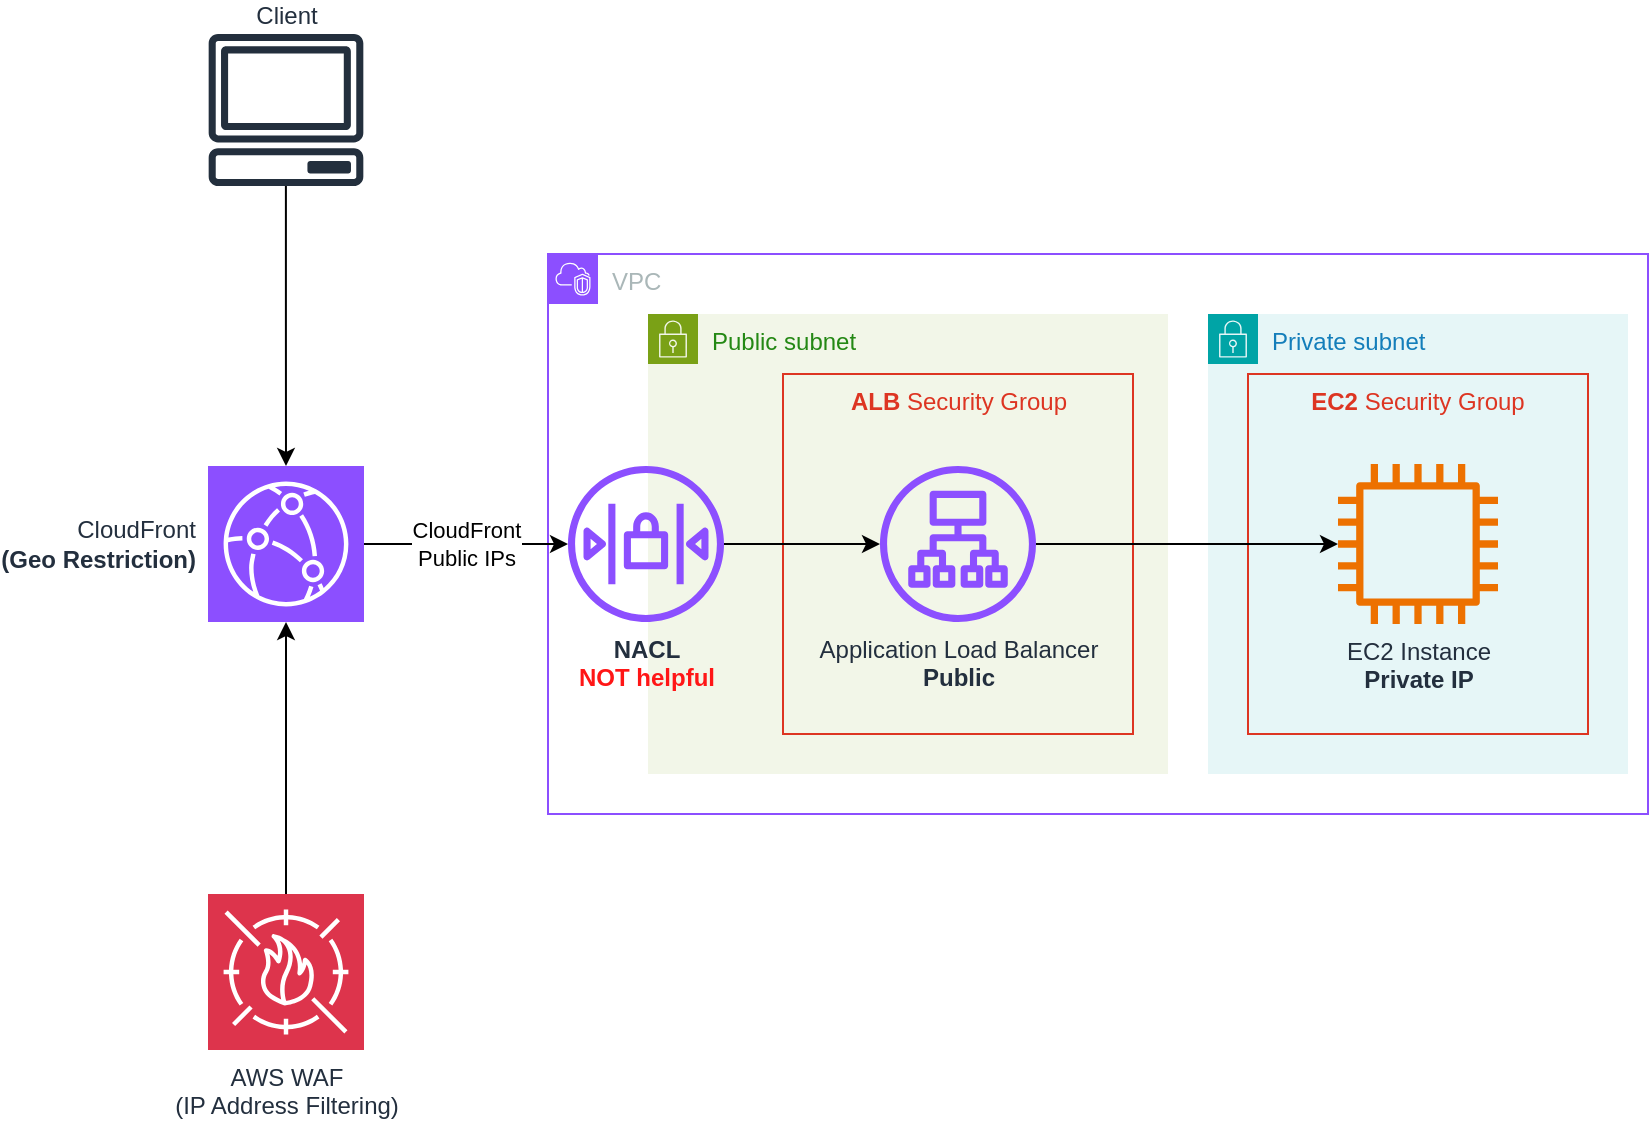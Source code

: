 <mxfile version="26.0.4">
  <diagram name="Page-1" id="trLHiYkPKxIzb2HBjUCv">
    <mxGraphModel dx="1114" dy="1198" grid="1" gridSize="10" guides="1" tooltips="1" connect="1" arrows="1" fold="1" page="1" pageScale="1" pageWidth="850" pageHeight="1100" math="0" shadow="0">
      <root>
        <mxCell id="0" />
        <mxCell id="1" parent="0" />
        <mxCell id="i9ipL9b6k7-XoBzAM1ZY-2" value="VPC" style="points=[[0,0],[0.25,0],[0.5,0],[0.75,0],[1,0],[1,0.25],[1,0.5],[1,0.75],[1,1],[0.75,1],[0.5,1],[0.25,1],[0,1],[0,0.75],[0,0.5],[0,0.25]];outlineConnect=0;gradientColor=none;html=1;whiteSpace=wrap;fontSize=12;fontStyle=0;container=1;pointerEvents=0;collapsible=0;recursiveResize=0;shape=mxgraph.aws4.group;grIcon=mxgraph.aws4.group_vpc2;strokeColor=#8C4FFF;fillColor=none;verticalAlign=top;align=left;spacingLeft=30;fontColor=#AAB7B8;dashed=0;" vertex="1" parent="1">
          <mxGeometry x="280" y="400" width="550" height="280" as="geometry" />
        </mxCell>
        <mxCell id="i9ipL9b6k7-XoBzAM1ZY-3" value="Public subnet" style="points=[[0,0],[0.25,0],[0.5,0],[0.75,0],[1,0],[1,0.25],[1,0.5],[1,0.75],[1,1],[0.75,1],[0.5,1],[0.25,1],[0,1],[0,0.75],[0,0.5],[0,0.25]];outlineConnect=0;gradientColor=none;html=1;whiteSpace=wrap;fontSize=12;fontStyle=0;container=1;pointerEvents=0;collapsible=0;recursiveResize=0;shape=mxgraph.aws4.group;grIcon=mxgraph.aws4.group_security_group;grStroke=0;strokeColor=#7AA116;fillColor=#F2F6E8;verticalAlign=top;align=left;spacingLeft=30;fontColor=#248814;dashed=0;" vertex="1" parent="i9ipL9b6k7-XoBzAM1ZY-2">
          <mxGeometry x="50" y="30" width="260" height="230" as="geometry" />
        </mxCell>
        <mxCell id="i9ipL9b6k7-XoBzAM1ZY-4" value="&lt;b&gt;ALB&lt;/b&gt; Security Group" style="fillColor=none;strokeColor=#DD3522;verticalAlign=top;fontStyle=0;fontColor=#DD3522;whiteSpace=wrap;html=1;" vertex="1" parent="i9ipL9b6k7-XoBzAM1ZY-3">
          <mxGeometry x="67.5" y="30" width="175" height="180" as="geometry" />
        </mxCell>
        <mxCell id="i9ipL9b6k7-XoBzAM1ZY-5" value="&lt;b&gt;NACL&lt;/b&gt;&lt;div&gt;&lt;b&gt;&lt;font style=&quot;color: rgb(255, 22, 22);&quot;&gt;NOT helpful&lt;/font&gt;&lt;/b&gt;&lt;/div&gt;" style="sketch=0;outlineConnect=0;fontColor=#232F3E;gradientColor=none;fillColor=#8C4FFF;strokeColor=none;dashed=0;verticalLabelPosition=bottom;verticalAlign=top;align=center;html=1;fontSize=12;fontStyle=0;aspect=fixed;pointerEvents=1;shape=mxgraph.aws4.network_access_control_list;" vertex="1" parent="i9ipL9b6k7-XoBzAM1ZY-3">
          <mxGeometry x="-40" y="76" width="78" height="78" as="geometry" />
        </mxCell>
        <mxCell id="i9ipL9b6k7-XoBzAM1ZY-6" value="Application Load Balancer&lt;div&gt;&lt;b&gt;Public&lt;/b&gt;&lt;/div&gt;" style="sketch=0;outlineConnect=0;fontColor=#232F3E;gradientColor=none;fillColor=#8C4FFF;strokeColor=none;dashed=0;verticalLabelPosition=bottom;verticalAlign=top;align=center;html=1;fontSize=12;fontStyle=0;aspect=fixed;pointerEvents=1;shape=mxgraph.aws4.application_load_balancer;labelPosition=center;" vertex="1" parent="i9ipL9b6k7-XoBzAM1ZY-3">
          <mxGeometry x="116" y="76" width="78" height="78" as="geometry" />
        </mxCell>
        <mxCell id="i9ipL9b6k7-XoBzAM1ZY-7" style="edgeStyle=orthogonalEdgeStyle;rounded=0;orthogonalLoop=1;jettySize=auto;html=1;" edge="1" parent="i9ipL9b6k7-XoBzAM1ZY-3" source="i9ipL9b6k7-XoBzAM1ZY-5" target="i9ipL9b6k7-XoBzAM1ZY-6">
          <mxGeometry relative="1" as="geometry">
            <mxPoint x="170" y="115" as="targetPoint" />
          </mxGeometry>
        </mxCell>
        <mxCell id="i9ipL9b6k7-XoBzAM1ZY-8" value="Private subnet" style="points=[[0,0],[0.25,0],[0.5,0],[0.75,0],[1,0],[1,0.25],[1,0.5],[1,0.75],[1,1],[0.75,1],[0.5,1],[0.25,1],[0,1],[0,0.75],[0,0.5],[0,0.25]];outlineConnect=0;gradientColor=none;html=1;whiteSpace=wrap;fontSize=12;fontStyle=0;container=1;pointerEvents=0;collapsible=0;recursiveResize=0;shape=mxgraph.aws4.group;grIcon=mxgraph.aws4.group_security_group;grStroke=0;strokeColor=#00A4A6;fillColor=#E6F6F7;verticalAlign=top;align=left;spacingLeft=30;fontColor=#147EBA;dashed=0;" vertex="1" parent="i9ipL9b6k7-XoBzAM1ZY-2">
          <mxGeometry x="330" y="30" width="210" height="230" as="geometry" />
        </mxCell>
        <mxCell id="i9ipL9b6k7-XoBzAM1ZY-9" value="&lt;b&gt;EC2&lt;/b&gt; Security Group" style="fillColor=none;strokeColor=#DD3522;verticalAlign=top;fontStyle=0;fontColor=#DD3522;whiteSpace=wrap;html=1;" vertex="1" parent="i9ipL9b6k7-XoBzAM1ZY-8">
          <mxGeometry x="20" y="30" width="170" height="180" as="geometry" />
        </mxCell>
        <mxCell id="i9ipL9b6k7-XoBzAM1ZY-10" value="EC2 Instance&lt;div&gt;&lt;b&gt;Private IP&lt;/b&gt;&lt;br&gt;&lt;/div&gt;" style="sketch=0;outlineConnect=0;fontColor=#232F3E;gradientColor=none;fillColor=#ED7100;strokeColor=none;dashed=0;verticalLabelPosition=bottom;verticalAlign=top;align=center;html=1;fontSize=12;fontStyle=0;aspect=fixed;pointerEvents=1;shape=mxgraph.aws4.instance2;direction=south;" vertex="1" parent="i9ipL9b6k7-XoBzAM1ZY-8">
          <mxGeometry x="65" y="75" width="80" height="80" as="geometry" />
        </mxCell>
        <mxCell id="i9ipL9b6k7-XoBzAM1ZY-11" style="edgeStyle=orthogonalEdgeStyle;rounded=0;orthogonalLoop=1;jettySize=auto;html=1;" edge="1" parent="i9ipL9b6k7-XoBzAM1ZY-2" source="i9ipL9b6k7-XoBzAM1ZY-6" target="i9ipL9b6k7-XoBzAM1ZY-10">
          <mxGeometry relative="1" as="geometry" />
        </mxCell>
        <mxCell id="i9ipL9b6k7-XoBzAM1ZY-17" style="edgeStyle=orthogonalEdgeStyle;rounded=0;orthogonalLoop=1;jettySize=auto;html=1;" edge="1" parent="1" source="i9ipL9b6k7-XoBzAM1ZY-13" target="i9ipL9b6k7-XoBzAM1ZY-16">
          <mxGeometry relative="1" as="geometry" />
        </mxCell>
        <mxCell id="i9ipL9b6k7-XoBzAM1ZY-13" value="Client" style="sketch=0;outlineConnect=0;fontColor=#232F3E;gradientColor=none;fillColor=#232F3D;strokeColor=none;dashed=0;verticalLabelPosition=top;verticalAlign=bottom;align=center;html=1;fontSize=12;fontStyle=0;aspect=fixed;pointerEvents=1;shape=mxgraph.aws4.client;labelPosition=center;" vertex="1" parent="1">
          <mxGeometry x="110" y="290" width="78" height="76" as="geometry" />
        </mxCell>
        <mxCell id="i9ipL9b6k7-XoBzAM1ZY-19" style="edgeStyle=orthogonalEdgeStyle;rounded=0;orthogonalLoop=1;jettySize=auto;html=1;" edge="1" parent="1" source="i9ipL9b6k7-XoBzAM1ZY-14" target="i9ipL9b6k7-XoBzAM1ZY-16">
          <mxGeometry relative="1" as="geometry" />
        </mxCell>
        <mxCell id="i9ipL9b6k7-XoBzAM1ZY-14" value="AWS WAF&lt;div&gt;(IP Address Filtering)&lt;/div&gt;" style="sketch=0;points=[[0,0,0],[0.25,0,0],[0.5,0,0],[0.75,0,0],[1,0,0],[0,1,0],[0.25,1,0],[0.5,1,0],[0.75,1,0],[1,1,0],[0,0.25,0],[0,0.5,0],[0,0.75,0],[1,0.25,0],[1,0.5,0],[1,0.75,0]];outlineConnect=0;fontColor=#232F3E;fillColor=#DD344C;strokeColor=#ffffff;dashed=0;verticalLabelPosition=bottom;verticalAlign=top;align=center;html=1;fontSize=12;fontStyle=0;aspect=fixed;shape=mxgraph.aws4.resourceIcon;resIcon=mxgraph.aws4.waf;" vertex="1" parent="1">
          <mxGeometry x="110" y="720" width="78" height="78" as="geometry" />
        </mxCell>
        <mxCell id="i9ipL9b6k7-XoBzAM1ZY-18" value="CloudFront&lt;br&gt;Public IPs" style="edgeStyle=orthogonalEdgeStyle;rounded=0;orthogonalLoop=1;jettySize=auto;html=1;" edge="1" parent="1" source="i9ipL9b6k7-XoBzAM1ZY-16" target="i9ipL9b6k7-XoBzAM1ZY-5">
          <mxGeometry relative="1" as="geometry" />
        </mxCell>
        <mxCell id="i9ipL9b6k7-XoBzAM1ZY-16" value="CloudFront&lt;div&gt;&lt;b&gt;(Geo Restriction)&lt;/b&gt;&lt;/div&gt;" style="sketch=0;points=[[0,0,0],[0.25,0,0],[0.5,0,0],[0.75,0,0],[1,0,0],[0,1,0],[0.25,1,0],[0.5,1,0],[0.75,1,0],[1,1,0],[0,0.25,0],[0,0.5,0],[0,0.75,0],[1,0.25,0],[1,0.5,0],[1,0.75,0]];outlineConnect=0;fontColor=#232F3E;fillColor=#8C4FFF;strokeColor=#ffffff;dashed=0;verticalLabelPosition=middle;verticalAlign=middle;align=right;html=1;fontSize=12;fontStyle=0;aspect=fixed;shape=mxgraph.aws4.resourceIcon;resIcon=mxgraph.aws4.cloudfront;labelPosition=left;spacingLeft=0;spacingRight=5;" vertex="1" parent="1">
          <mxGeometry x="110" y="506" width="78" height="78" as="geometry" />
        </mxCell>
      </root>
    </mxGraphModel>
  </diagram>
</mxfile>
